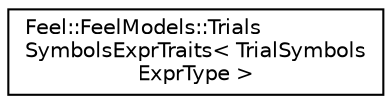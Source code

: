 digraph "Graphical Class Hierarchy"
{
 // LATEX_PDF_SIZE
  edge [fontname="Helvetica",fontsize="10",labelfontname="Helvetica",labelfontsize="10"];
  node [fontname="Helvetica",fontsize="10",shape=record];
  rankdir="LR";
  Node0 [label="Feel::FeelModels::Trials\lSymbolsExprTraits\< TrialSymbols\lExprType \>",height=0.2,width=0.4,color="black", fillcolor="white", style="filled",URL="$structFeel_1_1FeelModels_1_1TrialsSymbolsExprTraits.html",tooltip=" "];
}
